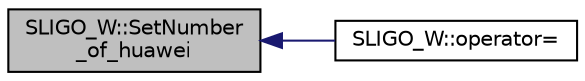 digraph "SLIGO_W::SetNumber_of_huawei"
{
  edge [fontname="Helvetica",fontsize="10",labelfontname="Helvetica",labelfontsize="10"];
  node [fontname="Helvetica",fontsize="10",shape=record];
  rankdir="LR";
  Node1 [label="SLIGO_W::SetNumber\l_of_huawei",height=0.2,width=0.4,color="black", fillcolor="grey75", style="filled", fontcolor="black"];
  Node1 -> Node2 [dir="back",color="midnightblue",fontsize="10",style="solid"];
  Node2 [label="SLIGO_W::operator=",height=0.2,width=0.4,color="black", fillcolor="white", style="filled",URL="$class_s_l_i_g_o___w.html#a64051fdd5b3ebc47b0a74b42eb092c1b"];
}
